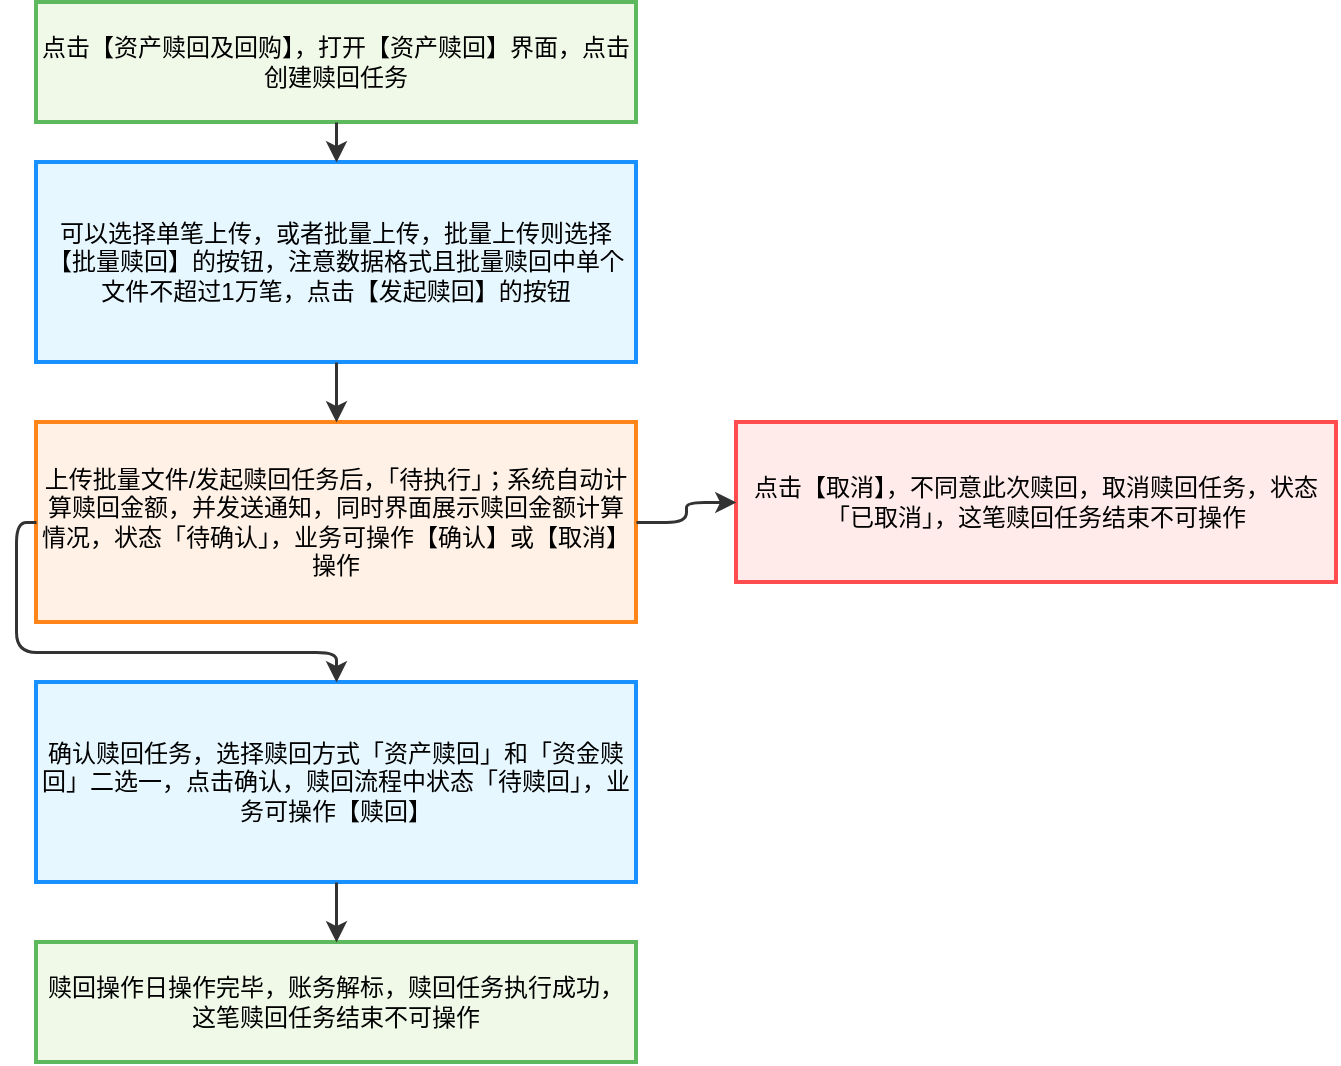 <mxfile version="22.1.0" type="device">
  <diagram id="diagramId1" name="资产赎回状态机流程">
    <mxGraphModel dx="1200" dy="800" grid="1" gridSize="10" guides="1" tooltips="1" connect="1" arrows="1" fold="1" page="1" pageScale="1" pageWidth="850" pageHeight="1100" math="0" shadow="0">
      <root>
        <mxCell id="0"/>
        <mxCell id="1" parent="0"/>
        <!-- 开始节点 -->
        <mxCell id="start" value="点击【资产赎回及回购】，打开【资产赎回】界面，点击创建赎回任务" style="shape=oval;fillColor=#f0f9e8;strokeColor=#5eb95e;strokeWidth=2;whiteSpace=wrap;html=1;" vertex="1" parent="1">
          <mxGeometry x="200" y="50" width="300" height="60" as="geometry"/>
        </mxCell>
        <!-- 选择上传方式节点 -->
        <mxCell id="upload_choice" value="可以选择单笔上传，或者批量上传，批量上传则选择【批量赎回】的按钮，注意数据格式且批量赎回中单个文件不超过1万笔，点击【发起赎回】的按钮" style="shape=rounded;fillColor=#e6f7ff;strokeColor=#1890ff;strokeWidth=2;whiteSpace=wrap;html=1;" vertex="1" parent="1">
          <mxGeometry x="200" y="130" width="300" height="100" as="geometry"/>
        </mxCell>
        <!-- 判断节点 -->
        <mxCell id="judge" value="上传批量文件/发起赎回任务后，「待执行」；系统自动计算赎回金额，并发送通知，同时界面展示赎回金额计算情况，状态「待确认」，业务可操作【确认】或【取消】操作" style="shape=diamond;fillColor=#fff1e6;strokeColor=#ff851b;strokeWidth=2;whiteSpace=wrap;html=1;" vertex="1" parent="1">
          <mxGeometry x="200" y="260" width="300" height="100" as="geometry"/>
        </mxCell>
        <!-- 取消结果节点 -->
        <mxCell id="cancel_result" value="点击【取消】，不同意此次赎回，取消赎回任务，状态「已取消」，这笔赎回任务结束不可操作" style="shape=rounded;fillColor=#ffebe9;strokeColor=#ff4d4f;strokeWidth=2;whiteSpace=wrap;html=1;" vertex="1" parent="1">
          <mxGeometry x="550" y="260" width="300" height="80" as="geometry"/>
        </mxCell>
        <!-- 确认后选择赎回方式节点 -->
        <mxCell id="redemption_choice" value="确认赎回任务，选择赎回方式「资产赎回」和「资金赎回」二选一，点击确认，赎回流程中状态「待赎回」，业务可操作【赎回】" style="shape=rounded;fillColor=#e6f7ff;strokeColor=#1890ff;strokeWidth=2;whiteSpace=wrap;html=1;" vertex="1" parent="1">
          <mxGeometry x="200" y="390" width="300" height="100" as="geometry"/>
        </mxCell>
        <!-- 结束节点 -->
        <mxCell id="end" value="赎回操作日操作完毕，账务解标，赎回任务执行成功，这笔赎回任务结束不可操作" style="shape=oval;fillColor=#f0f9e8;strokeColor=#5eb95e;strokeWidth=2;whiteSpace=wrap;html=1;" vertex="1" parent="1">
          <mxGeometry x="200" y="520" width="300" height="60" as="geometry"/>
        </mxCell>
        <!-- 连接线 -->
        <mxCell id="link1" value="" style="edgeStyle=orthogonalEdgeStyle;rounded=1;exitX=0.5;exitY=1;entryX=0.5;entryY=0;strokeColor=#333333;strokeWidth=1.5;html=1;" edge="1" parent="1" source="start" target="upload_choice">
          <mxGeometry relative="1" as="geometry"/>
        </mxCell>
        <mxCell id="link2" value="" style="edgeStyle=orthogonalEdgeStyle;rounded=1;exitX=0.5;exitY=1;entryX=0.5;entryY=0;strokeColor=#333333;strokeWidth=1.5;html=1;" edge="1" parent="1" source="upload_choice" target="judge">
          <mxGeometry relative="1" as="geometry"/>
        </mxCell>
        <mxCell id="link3" value="" style="edgeStyle=orthogonalEdgeStyle;rounded=1;exitX=1;exitY=0.5;entryX=0;entryY=0.5;strokeColor=#333333;strokeWidth=1.5;html=1;" edge="1" parent="1" source="judge" target="cancel_result">
          <mxGeometry relative="1" as="geometry"/>
        </mxCell>
        <mxCell id="link4" value="" style="edgeStyle=orthogonalEdgeStyle;rounded=1;exitX=0;exitY=0.5;entryX=0.5;entryY=0;strokeColor=#333333;strokeWidth=1.5;html=1;" edge="1" parent="1" source="judge" target="redemption_choice">
          <mxGeometry relative="1" as="geometry"/>
        </mxCell>
        <mxCell id="link5" value="" style="edgeStyle=orthogonalEdgeStyle;rounded=1;exitX=0.5;exitY=1;entryX=0.5;entryY=0;strokeColor=#333333;strokeWidth=1.5;html=1;" edge="1" parent="1" source="redemption_choice" target="end">
          <mxGeometry relative="1" as="geometry"/>
        </mxCell>
      </root>
    </mxGraphModel>
  </diagram>
</mxfile>
